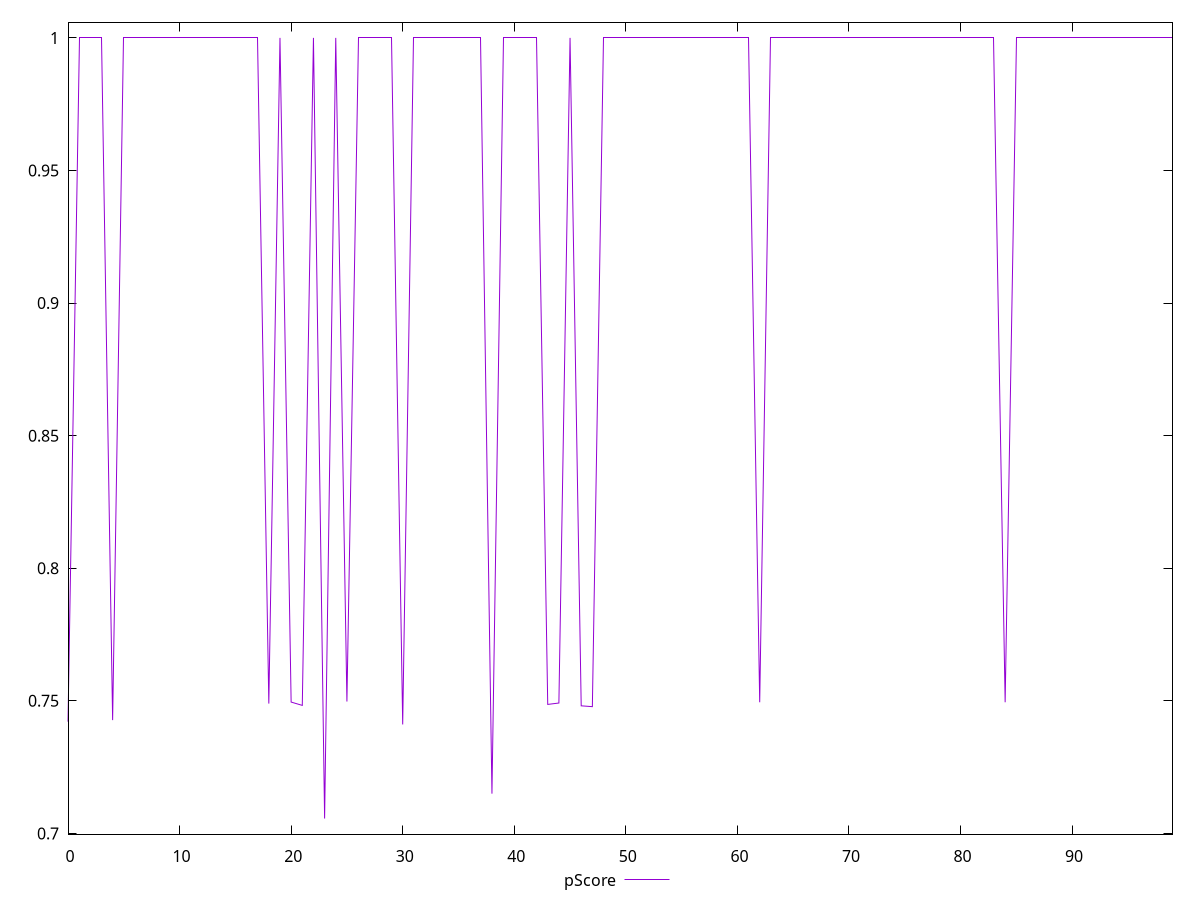 reset

$pScore <<EOF
0 0.7421655555555555
1 1
2 1
3 1
4 0.7427444444444444
5 1
6 1
7 1
8 1
9 1
10 1
11 1
12 1
13 1
14 1
15 1
16 1
17 1
18 0.7489811111111111
19 1
20 0.7495488888888889
21 0.7482933333333334
22 1
23 0.7056355555555556
24 1
25 0.7497444444444444
26 1
27 1
28 1
29 1
30 0.7411055555555556
31 1
32 1
33 1
34 1
35 1
36 1
37 1
38 0.7150011111111111
39 1
40 1
41 1
42 1
43 0.7486677777777777
44 0.7491888888888889
45 1
46 0.7481311111111111
47 0.747821111111111
48 1
49 1
50 1
51 1
52 1
53 1
54 1
55 1
56 1
57 1
58 1
59 1
60 1
61 1
62 0.7494777777777778
63 1
64 1
65 1
66 1
67 1
68 1
69 1
70 1
71 1
72 1
73 1
74 1
75 1
76 1
77 1
78 1
79 1
80 1
81 1
82 1
83 1
84 0.7494777777777778
85 1
86 1
87 1
88 1
89 1
90 1
91 1
92 1
93 1
94 1
95 1
96 1
97 1
98 1
99 1
EOF

set key outside below
set xrange [0:99]
set yrange [0.6997482666666667:1.0058872888888888]
set trange [0.6997482666666667:1.0058872888888888]
set terminal svg size 640, 500 enhanced background rgb 'white'
set output "report/report_00029_2021-02-24T13-36-40.390Z/uses-rel-preconnect/samples/agenda/pScore/values.svg"

plot $pScore title "pScore" with line

reset
